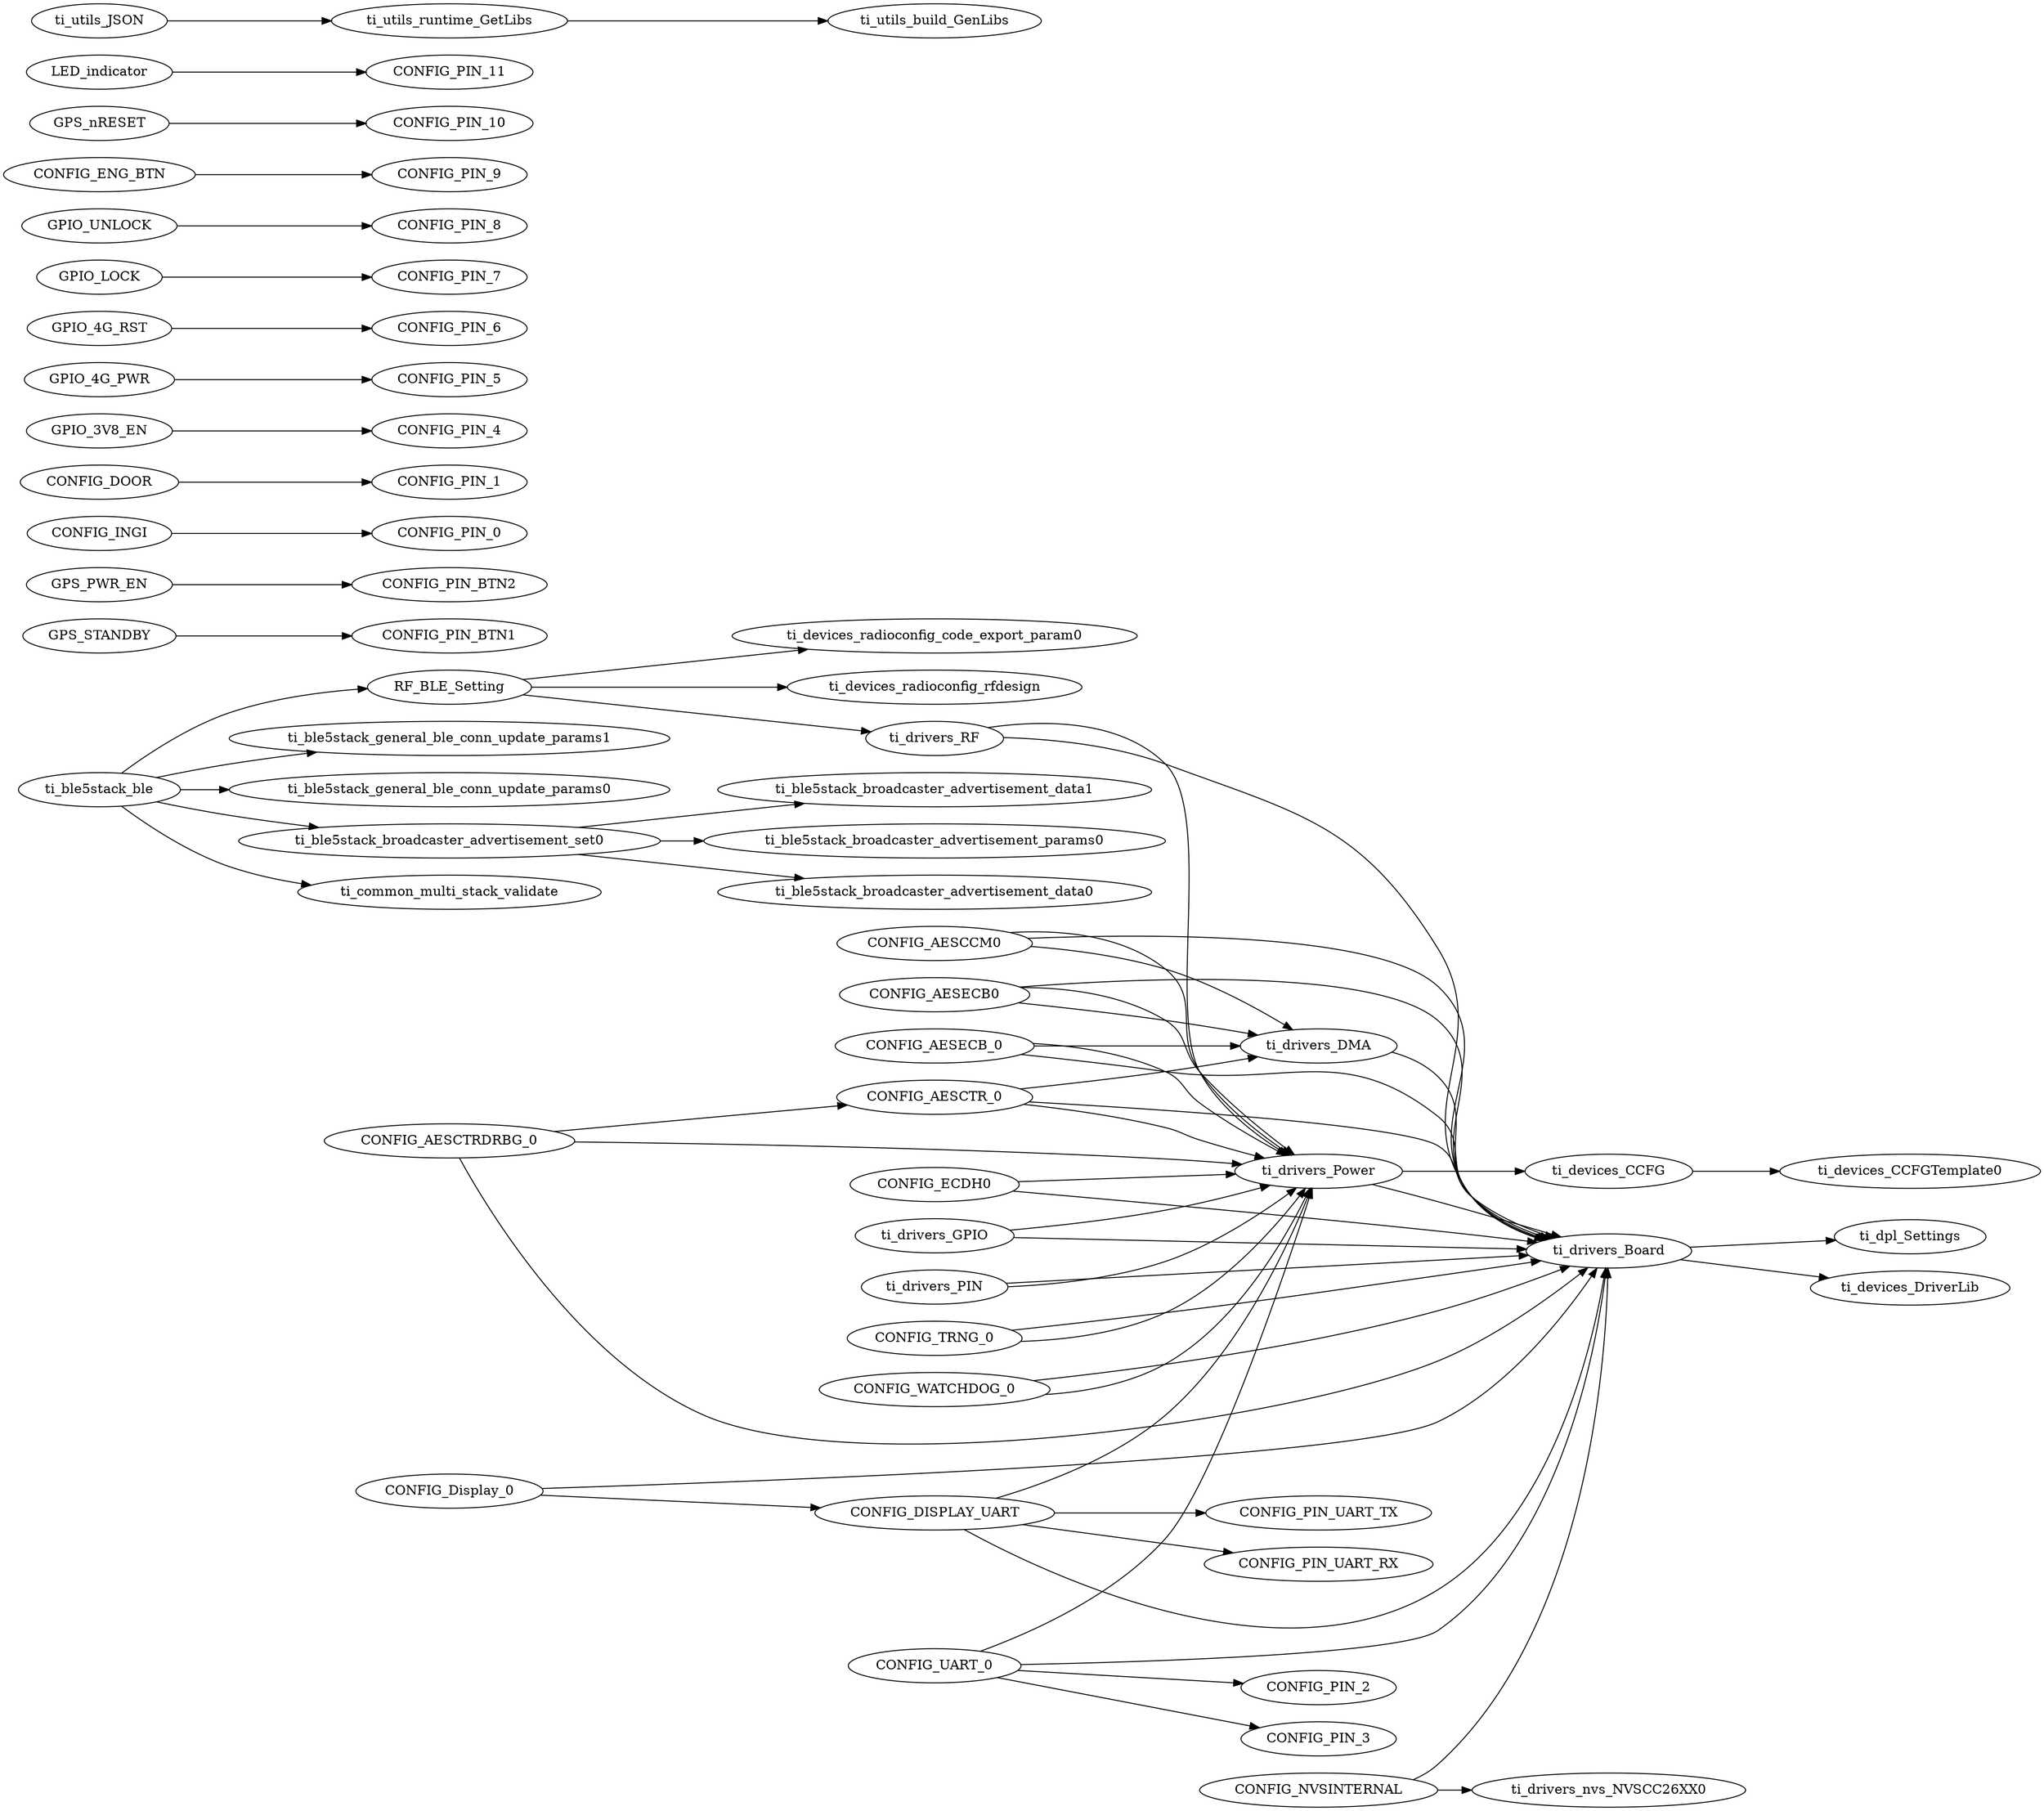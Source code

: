 digraph Model
{
    graph[rankdir=LR]

    // mod.$name=/ti/ble5stack/ble
    ti_ble5stack_ble -> ti_common_multi_stack_validate
    ti_ble5stack_ble -> RF_BLE_Setting
    ti_ble5stack_ble -> ti_ble5stack_general_ble_conn_update_params1
    ti_ble5stack_ble -> ti_ble5stack_general_ble_conn_update_params0
    ti_ble5stack_ble -> ti_ble5stack_broadcaster_advertisement_set0

    // mod.$name=/ti/ble5stack/broadcaster/advertisement_data

    // mod.$name=/ti/ble5stack/broadcaster/advertisement_params

    // mod.$name=/ti/ble5stack/broadcaster/advertisement_set
    ti_ble5stack_broadcaster_advertisement_set0 -> ti_ble5stack_broadcaster_advertisement_params0
    ti_ble5stack_broadcaster_advertisement_set0 -> ti_ble5stack_broadcaster_advertisement_data0
    ti_ble5stack_broadcaster_advertisement_set0 -> ti_ble5stack_broadcaster_advertisement_data1

    // mod.$name=/ti/ble5stack/general/ble_conn_update_params

    // mod.$name=/ti/common/multi_stack_validate

    // mod.$name=/ti/devices/CCFG
    ti_devices_CCFG -> ti_devices_CCFGTemplate0

    // mod.$name=/ti/devices/CCFGTemplate

    // mod.$name=/ti/devices/DriverLib

    // mod.$name=/ti/devices/radioconfig/code_export_param

    // mod.$name=/ti/devices/radioconfig/rfdesign

    // mod.$name=/ti/devices/radioconfig/settings/ble
    RF_BLE_Setting -> ti_drivers_RF
    RF_BLE_Setting -> ti_devices_radioconfig_rfdesign
    RF_BLE_Setting -> ti_devices_radioconfig_code_export_param0

    // mod.$name=/ti/display/Display
    CONFIG_Display_0 -> ti_drivers_Board
    CONFIG_Display_0 -> CONFIG_DISPLAY_UART

    // mod.$name=/ti/dpl/Settings

    // mod.$name=/ti/drivers/AESCCM
    CONFIG_AESCCM0 -> ti_drivers_DMA
    CONFIG_AESCCM0 -> ti_drivers_Power
    CONFIG_AESCCM0 -> ti_drivers_Board

    // mod.$name=/ti/drivers/AESCTR
    CONFIG_AESCTR_0 -> ti_drivers_DMA
    CONFIG_AESCTR_0 -> ti_drivers_Power
    CONFIG_AESCTR_0 -> ti_drivers_Board

    // mod.$name=/ti/drivers/AESCTRDRBG
    CONFIG_AESCTRDRBG_0 -> ti_drivers_Power
    CONFIG_AESCTRDRBG_0 -> ti_drivers_Board
    CONFIG_AESCTRDRBG_0 -> CONFIG_AESCTR_0

    // mod.$name=/ti/drivers/AESECB
    CONFIG_AESECB0 -> ti_drivers_DMA
    CONFIG_AESECB0 -> ti_drivers_Power
    CONFIG_AESECB0 -> ti_drivers_Board
    CONFIG_AESECB_0 -> ti_drivers_DMA
    CONFIG_AESECB_0 -> ti_drivers_Power
    CONFIG_AESECB_0 -> ti_drivers_Board

    // mod.$name=/ti/drivers/Board
    ti_drivers_Board -> ti_devices_DriverLib
    ti_drivers_Board -> ti_dpl_Settings

    // mod.$name=/ti/drivers/DMA
    ti_drivers_DMA -> ti_drivers_Board

    // mod.$name=/ti/drivers/ECDH
    CONFIG_ECDH0 -> ti_drivers_Power
    CONFIG_ECDH0 -> ti_drivers_Board

    // mod.$name=/ti/drivers/GPIO
    ti_drivers_GPIO -> ti_drivers_Power
    ti_drivers_GPIO -> ti_drivers_Board
    GPS_STANDBY -> CONFIG_PIN_BTN1
    GPS_PWR_EN -> CONFIG_PIN_BTN2
    CONFIG_INGI -> CONFIG_PIN_0
    CONFIG_DOOR -> CONFIG_PIN_1
    GPIO_3V8_EN -> CONFIG_PIN_4
    GPIO_4G_PWR -> CONFIG_PIN_5
    GPIO_4G_RST -> CONFIG_PIN_6
    GPIO_LOCK -> CONFIG_PIN_7
    GPIO_UNLOCK -> CONFIG_PIN_8
    CONFIG_ENG_BTN -> CONFIG_PIN_9
    GPS_nRESET -> CONFIG_PIN_10
    LED_indicator -> CONFIG_PIN_11

    // mod.$name=/ti/drivers/NVS
    CONFIG_NVSINTERNAL -> ti_drivers_Board
    CONFIG_NVSINTERNAL -> ti_drivers_nvs_NVSCC26XX0

    // mod.$name=/ti/drivers/PIN
    ti_drivers_PIN -> ti_drivers_Power
    ti_drivers_PIN -> ti_drivers_Board

    // mod.$name=/ti/drivers/Power
    ti_drivers_Power -> ti_devices_CCFG
    ti_drivers_Power -> ti_drivers_Board

    // mod.$name=/ti/drivers/RF
    ti_drivers_RF -> ti_drivers_Power
    ti_drivers_RF -> ti_drivers_Board

    // mod.$name=/ti/drivers/RTOS

    // mod.$name=/ti/drivers/TRNG
    CONFIG_TRNG_0 -> ti_drivers_Power
    CONFIG_TRNG_0 -> ti_drivers_Board

    // mod.$name=/ti/drivers/UART
    CONFIG_DISPLAY_UART -> ti_drivers_Power
    CONFIG_DISPLAY_UART -> ti_drivers_Board
    CONFIG_UART_0 -> ti_drivers_Power
    CONFIG_UART_0 -> ti_drivers_Board
    CONFIG_DISPLAY_UART -> CONFIG_PIN_UART_TX
    CONFIG_DISPLAY_UART -> CONFIG_PIN_UART_RX
    CONFIG_UART_0 -> CONFIG_PIN_2
    CONFIG_UART_0 -> CONFIG_PIN_3

    // mod.$name=/ti/drivers/Watchdog
    CONFIG_WATCHDOG_0 -> ti_drivers_Power
    CONFIG_WATCHDOG_0 -> ti_drivers_Board

    // mod.$name=/ti/drivers/nvs/NVSCC26XX

    // mod.$name=/ti/utils/JSON
    ti_utils_JSON -> ti_utils_runtime_GetLibs

    // mod.$name=/ti/utils/build/GenLibs

    // mod.$name=/ti/utils/runtime/GetLibs
    ti_utils_runtime_GetLibs -> ti_utils_build_GenLibs
}
